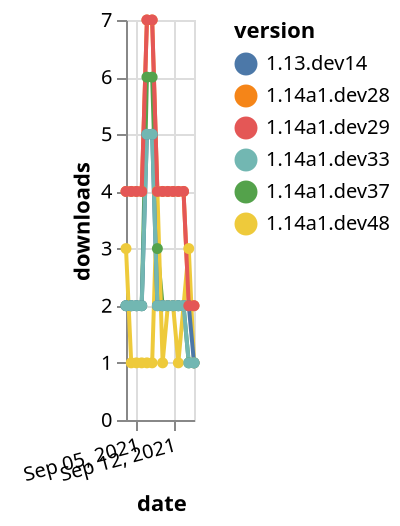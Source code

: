{"$schema": "https://vega.github.io/schema/vega-lite/v5.json", "description": "A simple bar chart with embedded data.", "data": {"values": [{"date": "2021-09-03", "total": 6133, "delta": 4, "version": "1.14a1.dev28"}, {"date": "2021-09-04", "total": 6137, "delta": 4, "version": "1.14a1.dev28"}, {"date": "2021-09-05", "total": 6141, "delta": 4, "version": "1.14a1.dev28"}, {"date": "2021-09-06", "total": 6145, "delta": 4, "version": "1.14a1.dev28"}, {"date": "2021-09-07", "total": 6152, "delta": 7, "version": "1.14a1.dev28"}, {"date": "2021-09-08", "total": 6159, "delta": 7, "version": "1.14a1.dev28"}, {"date": "2021-09-09", "total": 6163, "delta": 4, "version": "1.14a1.dev28"}, {"date": "2021-09-10", "total": 6167, "delta": 4, "version": "1.14a1.dev28"}, {"date": "2021-09-11", "total": 6171, "delta": 4, "version": "1.14a1.dev28"}, {"date": "2021-09-12", "total": 6175, "delta": 4, "version": "1.14a1.dev28"}, {"date": "2021-09-13", "total": 6179, "delta": 4, "version": "1.14a1.dev28"}, {"date": "2021-09-14", "total": 6183, "delta": 4, "version": "1.14a1.dev28"}, {"date": "2021-09-15", "total": 6185, "delta": 2, "version": "1.14a1.dev28"}, {"date": "2021-09-16", "total": 6187, "delta": 2, "version": "1.14a1.dev28"}, {"date": "2021-09-03", "total": 8657, "delta": 2, "version": "1.14a1.dev37"}, {"date": "2021-09-04", "total": 8659, "delta": 2, "version": "1.14a1.dev37"}, {"date": "2021-09-05", "total": 8661, "delta": 2, "version": "1.14a1.dev37"}, {"date": "2021-09-06", "total": 8663, "delta": 2, "version": "1.14a1.dev37"}, {"date": "2021-09-07", "total": 8669, "delta": 6, "version": "1.14a1.dev37"}, {"date": "2021-09-08", "total": 8675, "delta": 6, "version": "1.14a1.dev37"}, {"date": "2021-09-09", "total": 8678, "delta": 3, "version": "1.14a1.dev37"}, {"date": "2021-09-10", "total": 8680, "delta": 2, "version": "1.14a1.dev37"}, {"date": "2021-09-11", "total": 8682, "delta": 2, "version": "1.14a1.dev37"}, {"date": "2021-09-12", "total": 8684, "delta": 2, "version": "1.14a1.dev37"}, {"date": "2021-09-13", "total": 8686, "delta": 2, "version": "1.14a1.dev37"}, {"date": "2021-09-14", "total": 8688, "delta": 2, "version": "1.14a1.dev37"}, {"date": "2021-09-15", "total": 8689, "delta": 1, "version": "1.14a1.dev37"}, {"date": "2021-09-16", "total": 8690, "delta": 1, "version": "1.14a1.dev37"}, {"date": "2021-09-03", "total": 314, "delta": 3, "version": "1.14a1.dev48"}, {"date": "2021-09-04", "total": 315, "delta": 1, "version": "1.14a1.dev48"}, {"date": "2021-09-05", "total": 316, "delta": 1, "version": "1.14a1.dev48"}, {"date": "2021-09-06", "total": 317, "delta": 1, "version": "1.14a1.dev48"}, {"date": "2021-09-07", "total": 318, "delta": 1, "version": "1.14a1.dev48"}, {"date": "2021-09-08", "total": 319, "delta": 1, "version": "1.14a1.dev48"}, {"date": "2021-09-09", "total": 323, "delta": 4, "version": "1.14a1.dev48"}, {"date": "2021-09-10", "total": 324, "delta": 1, "version": "1.14a1.dev48"}, {"date": "2021-09-11", "total": 326, "delta": 2, "version": "1.14a1.dev48"}, {"date": "2021-09-12", "total": 328, "delta": 2, "version": "1.14a1.dev48"}, {"date": "2021-09-13", "total": 329, "delta": 1, "version": "1.14a1.dev48"}, {"date": "2021-09-14", "total": 331, "delta": 2, "version": "1.14a1.dev48"}, {"date": "2021-09-15", "total": 334, "delta": 3, "version": "1.14a1.dev48"}, {"date": "2021-09-16", "total": 335, "delta": 1, "version": "1.14a1.dev48"}, {"date": "2021-09-03", "total": 4321, "delta": 2, "version": "1.13.dev14"}, {"date": "2021-09-04", "total": 4323, "delta": 2, "version": "1.13.dev14"}, {"date": "2021-09-05", "total": 4325, "delta": 2, "version": "1.13.dev14"}, {"date": "2021-09-06", "total": 4327, "delta": 2, "version": "1.13.dev14"}, {"date": "2021-09-07", "total": 4332, "delta": 5, "version": "1.13.dev14"}, {"date": "2021-09-08", "total": 4337, "delta": 5, "version": "1.13.dev14"}, {"date": "2021-09-09", "total": 4339, "delta": 2, "version": "1.13.dev14"}, {"date": "2021-09-10", "total": 4341, "delta": 2, "version": "1.13.dev14"}, {"date": "2021-09-11", "total": 4343, "delta": 2, "version": "1.13.dev14"}, {"date": "2021-09-12", "total": 4345, "delta": 2, "version": "1.13.dev14"}, {"date": "2021-09-13", "total": 4347, "delta": 2, "version": "1.13.dev14"}, {"date": "2021-09-14", "total": 4349, "delta": 2, "version": "1.13.dev14"}, {"date": "2021-09-15", "total": 4351, "delta": 2, "version": "1.13.dev14"}, {"date": "2021-09-16", "total": 4352, "delta": 1, "version": "1.13.dev14"}, {"date": "2021-09-03", "total": 4638, "delta": 2, "version": "1.14a1.dev33"}, {"date": "2021-09-04", "total": 4640, "delta": 2, "version": "1.14a1.dev33"}, {"date": "2021-09-05", "total": 4642, "delta": 2, "version": "1.14a1.dev33"}, {"date": "2021-09-06", "total": 4644, "delta": 2, "version": "1.14a1.dev33"}, {"date": "2021-09-07", "total": 4649, "delta": 5, "version": "1.14a1.dev33"}, {"date": "2021-09-08", "total": 4654, "delta": 5, "version": "1.14a1.dev33"}, {"date": "2021-09-09", "total": 4656, "delta": 2, "version": "1.14a1.dev33"}, {"date": "2021-09-10", "total": 4658, "delta": 2, "version": "1.14a1.dev33"}, {"date": "2021-09-11", "total": 4660, "delta": 2, "version": "1.14a1.dev33"}, {"date": "2021-09-12", "total": 4662, "delta": 2, "version": "1.14a1.dev33"}, {"date": "2021-09-13", "total": 4664, "delta": 2, "version": "1.14a1.dev33"}, {"date": "2021-09-14", "total": 4666, "delta": 2, "version": "1.14a1.dev33"}, {"date": "2021-09-15", "total": 4667, "delta": 1, "version": "1.14a1.dev33"}, {"date": "2021-09-16", "total": 4668, "delta": 1, "version": "1.14a1.dev33"}, {"date": "2021-09-03", "total": 6134, "delta": 4, "version": "1.14a1.dev29"}, {"date": "2021-09-04", "total": 6138, "delta": 4, "version": "1.14a1.dev29"}, {"date": "2021-09-05", "total": 6142, "delta": 4, "version": "1.14a1.dev29"}, {"date": "2021-09-06", "total": 6146, "delta": 4, "version": "1.14a1.dev29"}, {"date": "2021-09-07", "total": 6153, "delta": 7, "version": "1.14a1.dev29"}, {"date": "2021-09-08", "total": 6160, "delta": 7, "version": "1.14a1.dev29"}, {"date": "2021-09-09", "total": 6164, "delta": 4, "version": "1.14a1.dev29"}, {"date": "2021-09-10", "total": 6168, "delta": 4, "version": "1.14a1.dev29"}, {"date": "2021-09-11", "total": 6172, "delta": 4, "version": "1.14a1.dev29"}, {"date": "2021-09-12", "total": 6176, "delta": 4, "version": "1.14a1.dev29"}, {"date": "2021-09-13", "total": 6180, "delta": 4, "version": "1.14a1.dev29"}, {"date": "2021-09-14", "total": 6184, "delta": 4, "version": "1.14a1.dev29"}, {"date": "2021-09-15", "total": 6186, "delta": 2, "version": "1.14a1.dev29"}, {"date": "2021-09-16", "total": 6188, "delta": 2, "version": "1.14a1.dev29"}]}, "width": "container", "mark": {"type": "line", "point": {"filled": true}}, "encoding": {"x": {"field": "date", "type": "temporal", "timeUnit": "yearmonthdate", "title": "date", "axis": {"labelAngle": -15}}, "y": {"field": "delta", "type": "quantitative", "title": "downloads"}, "color": {"field": "version", "type": "nominal"}, "tooltip": {"field": "delta"}}}